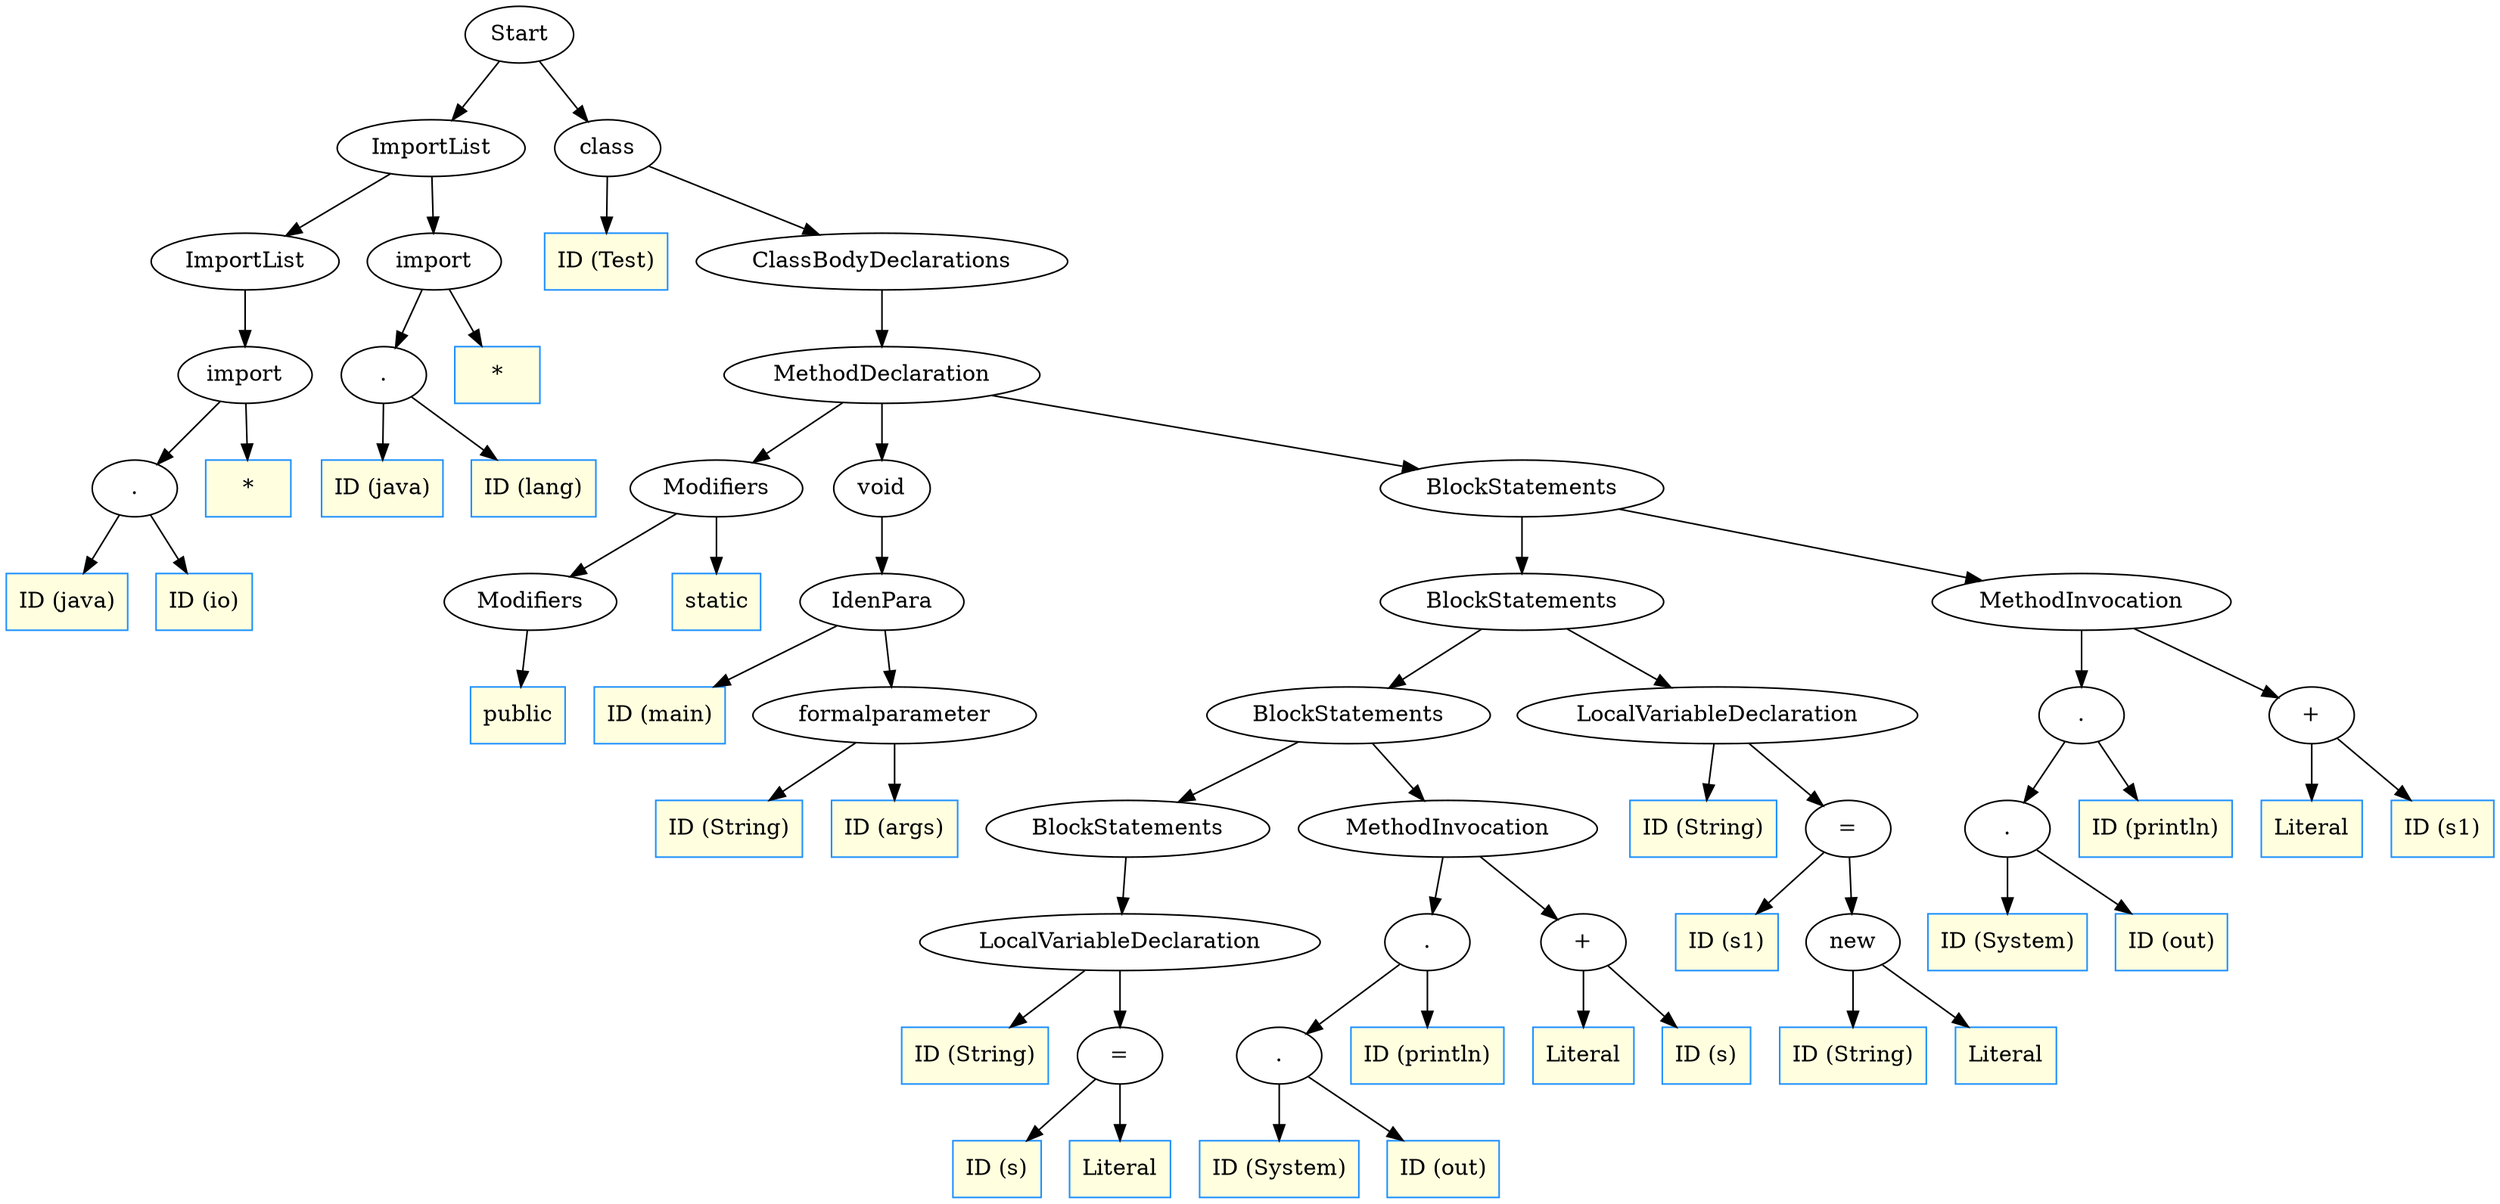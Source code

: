 digraph AST {
	ordering=out;
	1 [label="ID (java)" shape=box style=filled color="dodgerblue" fillcolor="lightyellow"];
	2 [label="ID (io)" shape=box style=filled color="dodgerblue" fillcolor="lightyellow"];
	3 [label="."];
	3 -> 1;
	3 -> 2;
	4 [label="*" shape=box style=filled color="dodgerblue" fillcolor="lightyellow"];
	5 [label="import"];
	5 -> 3;
	5 -> 4;
	6 [label="ImportList"];
	6 -> 5;
	7 [label="ID (java)" shape=box style=filled color="dodgerblue" fillcolor="lightyellow"];
	8 [label="ID (lang)" shape=box style=filled color="dodgerblue" fillcolor="lightyellow"];
	9 [label="."];
	9 -> 7;
	9 -> 8;
	10 [label="*" shape=box style=filled color="dodgerblue" fillcolor="lightyellow"];
	11 [label="import"];
	11 -> 9;
	11 -> 10;
	12 [label="ImportList"];
	12 -> 6;
	12 -> 11;
	13 [label="public" shape=box style=filled color="dodgerblue" fillcolor="lightyellow"];
	14 [label="Modifiers"];
	14 -> 13;
	15 [label="static" shape=box style=filled color="dodgerblue" fillcolor="lightyellow"];
	16 [label="Modifiers"];
	16 -> 14;
	16 -> 15;
	17 [label="ID (String)" shape=box style=filled color="dodgerblue" fillcolor="lightyellow"];
	18 [label="ID (args)" shape=box style=filled color="dodgerblue" fillcolor="lightyellow"];
	19 [label="formalparameter"];
	19 -> 17;
	19 -> 18;
	20 [label="ID (main)" shape=box style=filled color="dodgerblue" fillcolor="lightyellow"];
	21 [label="IdenPara"];
	21 -> 20;
	21 -> 19;
	22 [label="void"];
	22 -> 21;
	23 [label="ID (String)" shape=box style=filled color="dodgerblue" fillcolor="lightyellow"];
	24 [label="Literal" shape=box style=filled color="dodgerblue" fillcolor="lightyellow"];
	25 [label="ID (s)" shape=box style=filled color="dodgerblue" fillcolor="lightyellow"];
	26 [label="="];
	26 -> 25;
	26 -> 24;
	27 [label="LocalVariableDeclaration"];
	27 -> 23;
	27 -> 26;
	28 [label="BlockStatements"];
	28 -> 27;
	29 [label="ID (System)" shape=box style=filled color="dodgerblue" fillcolor="lightyellow"];
	30 [label="ID (out)" shape=box style=filled color="dodgerblue" fillcolor="lightyellow"];
	31 [label="."];
	31 -> 29;
	31 -> 30;
	32 [label="ID (println)" shape=box style=filled color="dodgerblue" fillcolor="lightyellow"];
	33 [label="."];
	33 -> 31;
	33 -> 32;
	34 [label="Literal" shape=box style=filled color="dodgerblue" fillcolor="lightyellow"];
	35 [label="ID (s)" shape=box style=filled color="dodgerblue" fillcolor="lightyellow"];
	36 [label="+"];
	36 -> 34;
	36 -> 35;
	37 [label="MethodInvocation"];
	37 -> 33;
	37 -> 36;
	38 [label="BlockStatements"];
	38 -> 28;
	38 -> 37;
	39 [label="ID (String)" shape=box style=filled color="dodgerblue" fillcolor="lightyellow"];
	40 [label="ID (String)" shape=box style=filled color="dodgerblue" fillcolor="lightyellow"];
	41 [label="Literal" shape=box style=filled color="dodgerblue" fillcolor="lightyellow"];
	42 [label="new"];
	42 -> 40;
	42 -> 41;
	43 [label="ID (s1)" shape=box style=filled color="dodgerblue" fillcolor="lightyellow"];
	44 [label="="];
	44 -> 43;
	44 -> 42;
	45 [label="LocalVariableDeclaration"];
	45 -> 39;
	45 -> 44;
	46 [label="BlockStatements"];
	46 -> 38;
	46 -> 45;
	47 [label="ID (System)" shape=box style=filled color="dodgerblue" fillcolor="lightyellow"];
	48 [label="ID (out)" shape=box style=filled color="dodgerblue" fillcolor="lightyellow"];
	49 [label="."];
	49 -> 47;
	49 -> 48;
	50 [label="ID (println)" shape=box style=filled color="dodgerblue" fillcolor="lightyellow"];
	51 [label="."];
	51 -> 49;
	51 -> 50;
	52 [label="Literal" shape=box style=filled color="dodgerblue" fillcolor="lightyellow"];
	53 [label="ID (s1)" shape=box style=filled color="dodgerblue" fillcolor="lightyellow"];
	54 [label="+"];
	54 -> 52;
	54 -> 53;
	55 [label="MethodInvocation"];
	55 -> 51;
	55 -> 54;
	56 [label="BlockStatements"];
	56 -> 46;
	56 -> 55;
	57 [label="MethodDeclaration"];
	57 -> 16;
	57 -> 22;
	57 -> 56;
	58 [label="ClassBodyDeclarations"];
	58 -> 57;
	59 [label="ID (Test)" shape=box style=filled color="dodgerblue" fillcolor="lightyellow"];
	60 [label="class"];
	60 -> 59;
	60 -> 58;
	61 [label="Start"];
	61 -> 12;
	61 -> 60;
}
